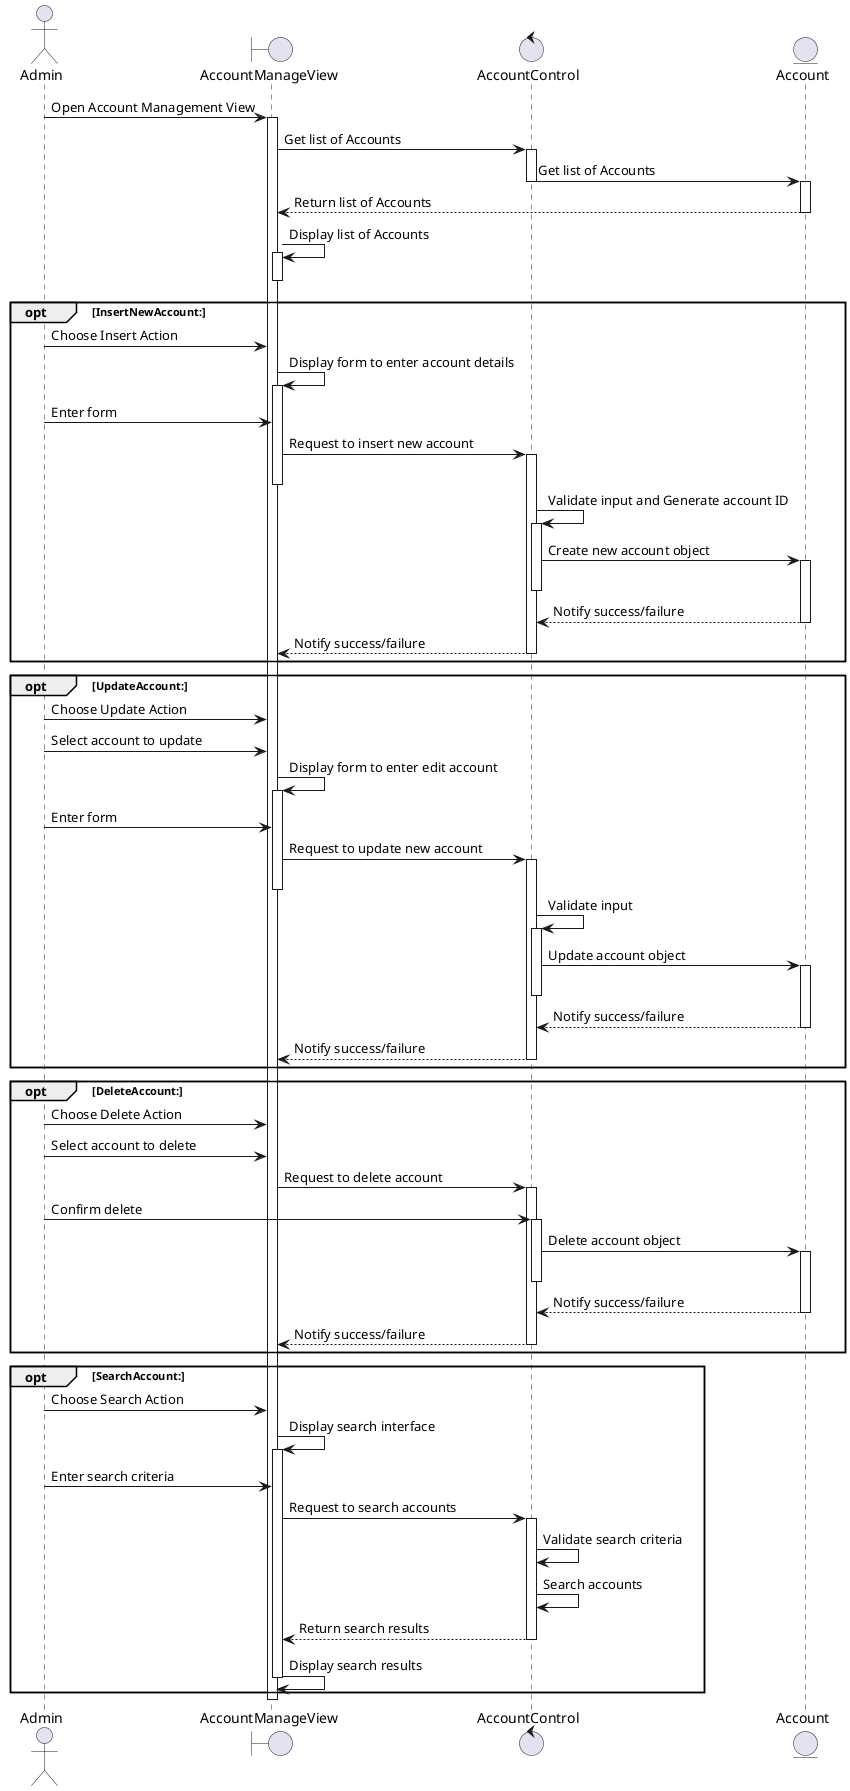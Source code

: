 @startuml
actor Admin 
boundary AccountManageView 
control AccountControl
entity Account 

Admin -> AccountManageView: Open Account Management View
activate AccountManageView 
AccountManageView -> AccountControl : Get list of Accounts
activate AccountControl 
AccountControl -> Account: Get list of Accounts
deactivate AccountControl
activate Account
Account --> AccountManageView: Return list of Accounts
deactivate Account
AccountManageView -> AccountManageView: Display list of Accounts
activate AccountManageView 
deactivate AccountManageView 

opt InsertNewAccount:
    Admin -> AccountManageView: Choose Insert Action
    AccountManageView -> AccountManageView: Display form to enter account details
    activate AccountManageView
    Admin-> AccountManageView : Enter form
    AccountManageView -> AccountControl: Request to insert new account
    activate AccountControl    
    deactivate AccountManageView
    AccountControl -> AccountControl: Validate input and Generate account ID
    activate AccountControl
    AccountControl -> Account: Create new account object
    activate Account
    deactivate AccountControl
    Account--> AccountControl : Notify success/failure
    deactivate Account
    AccountControl --> AccountManageView: Notify success/failure
    deactivate AccountControl
end   

opt UpdateAccount:
    Admin -> AccountManageView: Choose Update Action
    Admin -> AccountManageView: Select account to update
    AccountManageView -> AccountManageView: Display form to enter edit account
    activate AccountManageView
    Admin-> AccountManageView : Enter form
    AccountManageView -> AccountControl: Request to update new account
    activate AccountControl    
    deactivate AccountManageView
    AccountControl -> AccountControl: Validate input
    activate AccountControl
    AccountControl -> Account: Update account object
    activate Account
    deactivate AccountControl
    Account--> AccountControl : Notify success/failure
    deactivate Account
    AccountControl --> AccountManageView: Notify success/failure
    deactivate AccountControl
end  

opt DeleteAccount:
    Admin -> AccountManageView: Choose Delete Action
    Admin -> AccountManageView: Select account to delete
    AccountManageView -> AccountControl: Request to delete account
    activate AccountControl    
    Admin -> AccountControl: Confirm delete
    activate AccountControl
    AccountControl -> Account: Delete account object
    activate Account
    deactivate AccountControl
    Account--> AccountControl : Notify success/failure
    deactivate Account
    AccountControl --> AccountManageView: Notify success/failure
    deactivate AccountControl
end  

opt SearchAccount:
    Admin -> AccountManageView: Choose Search Action
    AccountManageView -> AccountManageView: Display search interface
    activate AccountManageView 
    Admin -> AccountManageView: Enter search criteria
    AccountManageView -> AccountControl: Request to search accounts
    activate AccountControl
    AccountControl -> AccountControl: Validate search criteria
    AccountControl -> AccountControl: Search accounts
    AccountControl --> AccountManageView: Return search results
    deactivate AccountControl
    AccountManageView -> AccountManageView: Display search results
    deactivate AccountManageView 
end
   deactivate AccountManageView 
@enduml